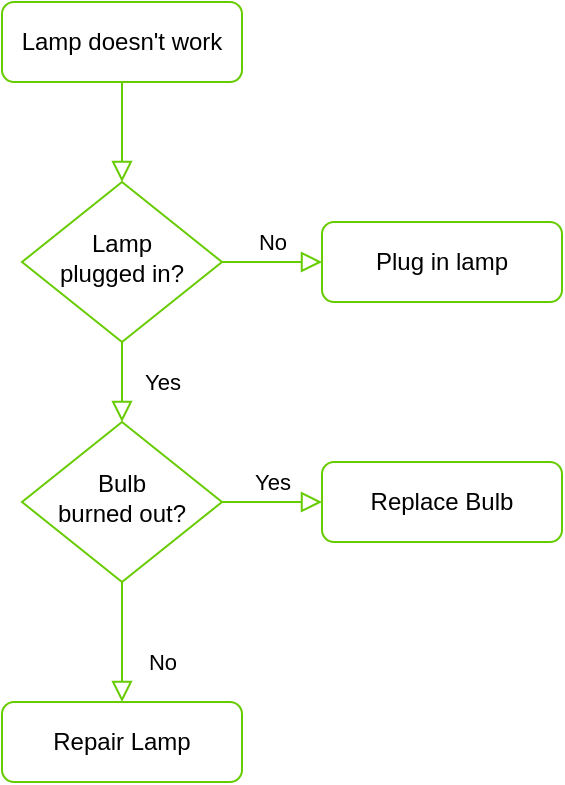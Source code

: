 <mxfile>
    <diagram id="Vt-PgBTi_ojoG_aiZaPq" name="Page-1">
        <mxGraphModel dx="874" dy="427" grid="1" gridSize="10" guides="1" tooltips="1" connect="1" arrows="1" fold="1" page="1" pageScale="1" pageWidth="850" pageHeight="1100" math="0" shadow="0">
            <root>
                <mxCell id="0"/>
                <mxCell id="1" parent="0"/>
                <mxCell id="47" value="" style="rounded=0;html=1;jettySize=auto;orthogonalLoop=1;fontSize=11;endArrow=block;endFill=0;endSize=8;strokeWidth=1;shadow=0;labelBackgroundColor=none;edgeStyle=orthogonalEdgeStyle;strokeColor=#66CC00;" edge="1" source="57" target="48" parent="1">
                    <mxGeometry relative="1" as="geometry"/>
                </mxCell>
                <mxCell id="48" value="Lamp&lt;br&gt;plugged in?" style="rhombus;whiteSpace=wrap;html=1;shadow=0;fontFamily=Helvetica;fontSize=12;align=center;strokeWidth=1;spacing=6;spacingTop=-4;strokeColor=#66CC00;" vertex="1" parent="1">
                    <mxGeometry x="295" y="110" width="100" height="80" as="geometry"/>
                </mxCell>
                <mxCell id="49" value="Yes" style="rounded=0;html=1;jettySize=auto;orthogonalLoop=1;fontSize=11;endArrow=block;endFill=0;endSize=8;strokeWidth=1;shadow=0;labelBackgroundColor=none;edgeStyle=orthogonalEdgeStyle;strokeColor=#66CC00;" edge="1" source="48" target="55" parent="1">
                    <mxGeometry y="20" relative="1" as="geometry">
                        <mxPoint as="offset"/>
                    </mxGeometry>
                </mxCell>
                <mxCell id="50" value="No" style="edgeStyle=orthogonalEdgeStyle;rounded=0;html=1;jettySize=auto;orthogonalLoop=1;fontSize=11;endArrow=block;endFill=0;endSize=8;strokeWidth=1;shadow=0;labelBackgroundColor=none;strokeColor=#66CC00;" edge="1" source="48" target="53" parent="1">
                    <mxGeometry y="10" relative="1" as="geometry">
                        <mxPoint as="offset"/>
                    </mxGeometry>
                </mxCell>
                <mxCell id="51" value="Yes" style="edgeStyle=orthogonalEdgeStyle;rounded=0;html=1;jettySize=auto;orthogonalLoop=1;fontSize=11;endArrow=block;endFill=0;endSize=8;strokeWidth=1;shadow=0;labelBackgroundColor=none;strokeColor=#66CC00;" edge="1" source="55" target="52" parent="1">
                    <mxGeometry y="10" relative="1" as="geometry">
                        <mxPoint as="offset"/>
                    </mxGeometry>
                </mxCell>
                <mxCell id="52" value="Replace Bulb" style="rounded=1;whiteSpace=wrap;html=1;fontSize=12;glass=0;strokeWidth=1;shadow=0;strokeColor=#66CC00;" vertex="1" parent="1">
                    <mxGeometry x="445" y="250" width="120" height="40" as="geometry"/>
                </mxCell>
                <mxCell id="53" value="Plug in lamp" style="rounded=1;whiteSpace=wrap;html=1;fontSize=12;glass=0;strokeWidth=1;shadow=0;strokeColor=#66CC00;" vertex="1" parent="1">
                    <mxGeometry x="445" y="130" width="120" height="40" as="geometry"/>
                </mxCell>
                <mxCell id="54" value="No" style="rounded=0;html=1;jettySize=auto;orthogonalLoop=1;fontSize=11;endArrow=block;endFill=0;endSize=8;strokeWidth=1;shadow=0;labelBackgroundColor=none;edgeStyle=orthogonalEdgeStyle;strokeColor=#66CC00;" edge="1" source="55" target="56" parent="1">
                    <mxGeometry x="0.333" y="20" relative="1" as="geometry">
                        <mxPoint as="offset"/>
                    </mxGeometry>
                </mxCell>
                <mxCell id="55" value="Bulb&lt;br&gt;burned out?" style="rhombus;whiteSpace=wrap;html=1;shadow=0;fontFamily=Helvetica;fontSize=12;align=center;strokeWidth=1;spacing=6;spacingTop=-4;strokeColor=#66CC00;" vertex="1" parent="1">
                    <mxGeometry x="295" y="230" width="100" height="80" as="geometry"/>
                </mxCell>
                <mxCell id="56" value="Repair Lamp" style="rounded=1;whiteSpace=wrap;html=1;fontSize=12;glass=0;strokeWidth=1;shadow=0;strokeColor=#66CC00;" vertex="1" parent="1">
                    <mxGeometry x="285" y="370" width="120" height="40" as="geometry"/>
                </mxCell>
                <mxCell id="57" value="Lamp doesn't work" style="rounded=1;whiteSpace=wrap;html=1;fontSize=12;glass=0;strokeWidth=1;shadow=0;strokeColor=#66CC00;" vertex="1" parent="1">
                    <mxGeometry x="285" y="20" width="120" height="40" as="geometry"/>
                </mxCell>
            </root>
        </mxGraphModel>
    </diagram>
</mxfile>